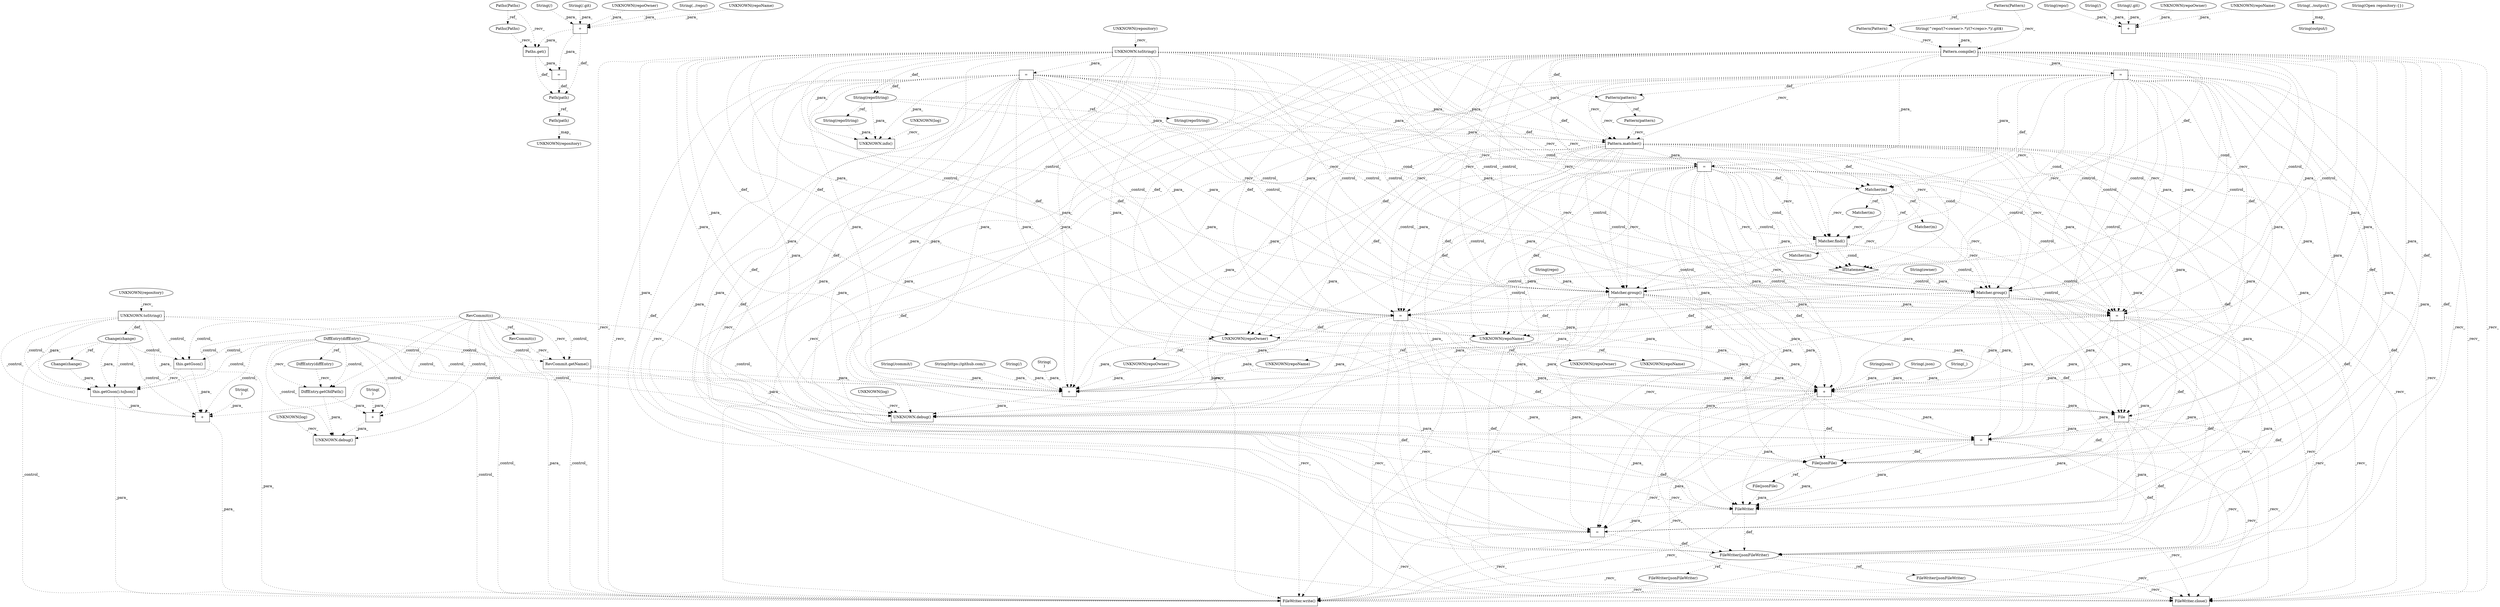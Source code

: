 digraph G {
1 [label="String(../repo/)" shape=ellipse]
2 [label="this.getGson().toJson()" shape=box]
3 [label="RevCommit.getName()" shape=box]
4 [label="DiffEntry.getOldPath()" shape=box]
5 [label="String(^repo/(?<owner>.*)/(?<repo>.*)/\.git$)" shape=ellipse]
6 [label="UNKNOWN(repoOwner)" shape=ellipse]
7 [label="UNKNOWN(repoName)" shape=ellipse]
8 [label="String(_)" shape=ellipse]
9 [label="RevCommit(c)" shape=ellipse]
10 [label="String(
)" shape=ellipse]
11 [label="=" shape=box]
12 [label="=" shape=box]
13 [label="FileWriter(jsonFileWriter)" shape=ellipse]
14 [label="Matcher(m)" shape=ellipse]
15 [label="UNKNOWN(repoName)" shape=ellipse]
16 [label="Matcher.group()" shape=box]
17 [label="UNKNOWN.debug()" shape=box]
18 [label="String(repo/)" shape=ellipse]
19 [label="Pattern(Pattern)" shape=ellipse]
20 [label="UNKNOWN(repository)" shape=ellipse]
21 [label="Paths.get()" shape=box]
22 [label="File" shape=box]
23 [label="Path(path)" shape=ellipse]
24 [label="+" shape=box]
25 [label="=" shape=box]
26 [label="UNKNOWN(repoOwner)" shape=ellipse]
27 [label="UNKNOWN(repository)" shape=ellipse]
28 [label="String(/)" shape=ellipse]
29 [label="+" shape=box]
30 [label="+" shape=box]
31 [label="IfStatement" shape=diamond]
32 [label="String(json/)" shape=ellipse]
33 [label="String(/.git)" shape=ellipse]
34 [label="File(jsonFile)" shape=ellipse]
35 [label="String(/)" shape=ellipse]
36 [label="DiffEntry(diffEntry)" shape=ellipse]
37 [label="String(/commit/)" shape=ellipse]
38 [label="String(repoString)" shape=ellipse]
39 [label="String(output/)" shape=ellipse]
40 [label="String(.json)" shape=ellipse]
41 [label="=" shape=box]
42 [label="String(https://github.com/)" shape=ellipse]
43 [label="FileWriter.close()" shape=box]
44 [label="=" shape=box]
45 [label="UNKNOWN(repository)" shape=ellipse]
46 [label="UNKNOWN(repoName)" shape=ellipse]
47 [label="Matcher.find()" shape=box]
48 [label="+" shape=box]
49 [label="String(repoString)" shape=ellipse]
50 [label="Pattern.matcher()" shape=box]
51 [label="Pattern.compile()" shape=box]
52 [label="Paths(Paths)" shape=ellipse]
53 [label="UNKNOWN(log)" shape=ellipse]
54 [label="+" shape=box]
55 [label="Change(change)" shape=ellipse]
56 [label="String(/.git)" shape=ellipse]
57 [label="FileWriter(jsonFileWriter)" shape=ellipse]
58 [label="UNKNOWN(repoOwner)" shape=ellipse]
59 [label="Pattern(pattern)" shape=ellipse]
60 [label="Matcher(m)" shape=ellipse]
61 [label="String(owner)" shape=ellipse]
62 [label="RevCommit(c)" shape=ellipse]
63 [label="String(
)" shape=ellipse]
64 [label="UNKNOWN.info()" shape=box]
65 [label="Matcher(m)" shape=ellipse]
66 [label="String(repoString)" shape=ellipse]
67 [label="=" shape=box]
68 [label="Path(path)" shape=ellipse]
69 [label="Matcher(m)" shape=ellipse]
70 [label="UNKNOWN(repoOwner)" shape=ellipse]
71 [label="String(../output/)" shape=ellipse]
72 [label="FileWriter.write()" shape=box]
73 [label="String(Open repository:{})" shape=ellipse]
74 [label="Pattern(pattern)" shape=ellipse]
75 [label="UNKNOWN.toString()" shape=box]
76 [label="String(repo)" shape=ellipse]
77 [label="this.getGson()" shape=box]
78 [label="=" shape=box]
79 [label="String(/)" shape=ellipse]
80 [label="FileWriter" shape=box]
81 [label="UNKNOWN(log)" shape=ellipse]
82 [label="UNKNOWN(log)" shape=ellipse]
83 [label="String(
)" shape=ellipse]
84 [label="Change(change)" shape=ellipse]
85 [label="File(jsonFile)" shape=ellipse]
86 [label="UNKNOWN.toString()" shape=box]
87 [label="FileWriter(jsonFileWriter)" shape=ellipse]
88 [label="Pattern(Pattern)" shape=ellipse]
89 [label="DiffEntry(diffEntry)" shape=ellipse]
90 [label="+" shape=box]
91 [label="UNKNOWN(repoName)" shape=ellipse]
92 [label="Matcher.group()" shape=box]
93 [label="UNKNOWN(repoOwner)" shape=ellipse]
94 [label="Paths(Paths)" shape=ellipse]
95 [label="UNKNOWN(repoName)" shape=ellipse]
96 [label="=" shape=box]
97 [label="UNKNOWN.debug()" shape=box]
84 -> 2 [label="_para_" style=dotted];
55 -> 2 [label="_para_" style=dotted];
86 -> 2 [label="_para_" style=dotted];
77 -> 2 [label="_recv_" style=dotted];
55 -> 2 [label="_control_" style=dotted];
86 -> 2 [label="_control_" style=dotted];
89 -> 2 [label="_control_" style=dotted];
62 -> 2 [label="_control_" style=dotted];
9 -> 3 [label="_recv_" style=dotted];
62 -> 3 [label="_recv_" style=dotted];
89 -> 3 [label="_control_" style=dotted];
62 -> 3 [label="_control_" style=dotted];
36 -> 4 [label="_recv_" style=dotted];
89 -> 4 [label="_recv_" style=dotted];
89 -> 4 [label="_control_" style=dotted];
62 -> 4 [label="_control_" style=dotted];
11 -> 6 [label="_def_" style=dotted];
92 -> 6 [label="_def_" style=dotted];
44 -> 6 [label="_def_" style=dotted];
50 -> 6 [label="_def_" style=dotted];
12 -> 6 [label="_def_" style=dotted];
75 -> 6 [label="_def_" style=dotted];
25 -> 6 [label="_def_" style=dotted];
51 -> 6 [label="_def_" style=dotted];
91 -> 7 [label="_ref_" style=dotted];
62 -> 9 [label="_ref_" style=dotted];
31 -> 11 [label="_control_" style=dotted];
92 -> 11 [label="_para_" style=dotted];
44 -> 11 [label="_para_" style=dotted];
50 -> 11 [label="_para_" style=dotted];
12 -> 11 [label="_para_" style=dotted];
75 -> 11 [label="_para_" style=dotted];
25 -> 11 [label="_para_" style=dotted];
51 -> 11 [label="_para_" style=dotted];
47 -> 11 [label="_control_" style=dotted];
44 -> 11 [label="_control_" style=dotted];
50 -> 11 [label="_control_" style=dotted];
12 -> 11 [label="_control_" style=dotted];
75 -> 11 [label="_control_" style=dotted];
25 -> 11 [label="_control_" style=dotted];
51 -> 11 [label="_control_" style=dotted];
75 -> 12 [label="_para_" style=dotted];
57 -> 13 [label="_ref_" style=dotted];
44 -> 14 [label="_def_" style=dotted];
50 -> 14 [label="_def_" style=dotted];
12 -> 14 [label="_def_" style=dotted];
75 -> 14 [label="_def_" style=dotted];
25 -> 14 [label="_def_" style=dotted];
51 -> 14 [label="_def_" style=dotted];
31 -> 16 [label="_control_" style=dotted];
65 -> 16 [label="_recv_" style=dotted];
76 -> 16 [label="_para_" style=dotted];
14 -> 16 [label="_recv_" style=dotted];
44 -> 16 [label="_recv_" style=dotted];
50 -> 16 [label="_recv_" style=dotted];
12 -> 16 [label="_recv_" style=dotted];
75 -> 16 [label="_recv_" style=dotted];
25 -> 16 [label="_recv_" style=dotted];
51 -> 16 [label="_recv_" style=dotted];
47 -> 16 [label="_control_" style=dotted];
44 -> 16 [label="_control_" style=dotted];
50 -> 16 [label="_control_" style=dotted];
12 -> 16 [label="_control_" style=dotted];
75 -> 16 [label="_control_" style=dotted];
25 -> 16 [label="_control_" style=dotted];
51 -> 16 [label="_control_" style=dotted];
82 -> 17 [label="_recv_" style=dotted];
48 -> 17 [label="_para_" style=dotted];
67 -> 17 [label="_para_" style=dotted];
16 -> 17 [label="_para_" style=dotted];
44 -> 17 [label="_para_" style=dotted];
50 -> 17 [label="_para_" style=dotted];
12 -> 17 [label="_para_" style=dotted];
75 -> 17 [label="_para_" style=dotted];
25 -> 17 [label="_para_" style=dotted];
51 -> 17 [label="_para_" style=dotted];
11 -> 17 [label="_para_" style=dotted];
92 -> 17 [label="_para_" style=dotted];
3 -> 17 [label="_para_" style=dotted];
89 -> 17 [label="_control_" style=dotted];
62 -> 17 [label="_control_" style=dotted];
52 -> 21 [label="_recv_" style=dotted];
94 -> 21 [label="_recv_" style=dotted];
29 -> 21 [label="_para_" style=dotted];
54 -> 22 [label="_para_" style=dotted];
67 -> 22 [label="_para_" style=dotted];
16 -> 22 [label="_para_" style=dotted];
44 -> 22 [label="_para_" style=dotted];
50 -> 22 [label="_para_" style=dotted];
12 -> 22 [label="_para_" style=dotted];
75 -> 22 [label="_para_" style=dotted];
25 -> 22 [label="_para_" style=dotted];
51 -> 22 [label="_para_" style=dotted];
11 -> 22 [label="_para_" style=dotted];
92 -> 22 [label="_para_" style=dotted];
41 -> 23 [label="_def_" style=dotted];
21 -> 23 [label="_def_" style=dotted];
29 -> 23 [label="_def_" style=dotted];
18 -> 24 [label="_para_" style=dotted];
70 -> 24 [label="_para_" style=dotted];
35 -> 24 [label="_para_" style=dotted];
95 -> 24 [label="_para_" style=dotted];
56 -> 24 [label="_para_" style=dotted];
51 -> 25 [label="_para_" style=dotted];
6 -> 26 [label="_ref_" style=dotted];
68 -> 27 [label="_map_" style=dotted];
1 -> 29 [label="_para_" style=dotted];
58 -> 29 [label="_para_" style=dotted];
28 -> 29 [label="_para_" style=dotted];
15 -> 29 [label="_para_" style=dotted];
33 -> 29 [label="_para_" style=dotted];
10 -> 30 [label="_para_" style=dotted];
2 -> 30 [label="_para_" style=dotted];
86 -> 30 [label="_para_" style=dotted];
77 -> 30 [label="_para_" style=dotted];
55 -> 30 [label="_control_" style=dotted];
86 -> 30 [label="_control_" style=dotted];
89 -> 30 [label="_control_" style=dotted];
62 -> 30 [label="_control_" style=dotted];
47 -> 31 [label="_cond_" style=dotted];
44 -> 31 [label="_cond_" style=dotted];
50 -> 31 [label="_cond_" style=dotted];
12 -> 31 [label="_cond_" style=dotted];
75 -> 31 [label="_cond_" style=dotted];
25 -> 31 [label="_cond_" style=dotted];
51 -> 31 [label="_cond_" style=dotted];
78 -> 34 [label="_def_" style=dotted];
22 -> 34 [label="_def_" style=dotted];
54 -> 34 [label="_def_" style=dotted];
67 -> 34 [label="_def_" style=dotted];
16 -> 34 [label="_def_" style=dotted];
44 -> 34 [label="_def_" style=dotted];
50 -> 34 [label="_def_" style=dotted];
12 -> 34 [label="_def_" style=dotted];
75 -> 34 [label="_def_" style=dotted];
25 -> 34 [label="_def_" style=dotted];
51 -> 34 [label="_def_" style=dotted];
11 -> 34 [label="_def_" style=dotted];
92 -> 34 [label="_def_" style=dotted];
89 -> 36 [label="_ref_" style=dotted];
12 -> 38 [label="_def_" style=dotted];
75 -> 38 [label="_def_" style=dotted];
71 -> 39 [label="_map_" style=dotted];
21 -> 41 [label="_para_" style=dotted];
29 -> 41 [label="_para_" style=dotted];
87 -> 43 [label="_recv_" style=dotted];
57 -> 43 [label="_recv_" style=dotted];
96 -> 43 [label="_recv_" style=dotted];
80 -> 43 [label="_recv_" style=dotted];
78 -> 43 [label="_recv_" style=dotted];
22 -> 43 [label="_recv_" style=dotted];
54 -> 43 [label="_recv_" style=dotted];
67 -> 43 [label="_recv_" style=dotted];
16 -> 43 [label="_recv_" style=dotted];
44 -> 43 [label="_recv_" style=dotted];
50 -> 43 [label="_recv_" style=dotted];
12 -> 43 [label="_recv_" style=dotted];
75 -> 43 [label="_recv_" style=dotted];
25 -> 43 [label="_recv_" style=dotted];
51 -> 43 [label="_recv_" style=dotted];
11 -> 43 [label="_recv_" style=dotted];
92 -> 43 [label="_recv_" style=dotted];
50 -> 44 [label="_para_" style=dotted];
12 -> 44 [label="_para_" style=dotted];
75 -> 44 [label="_para_" style=dotted];
25 -> 44 [label="_para_" style=dotted];
51 -> 44 [label="_para_" style=dotted];
91 -> 46 [label="_ref_" style=dotted];
69 -> 47 [label="_recv_" style=dotted];
14 -> 47 [label="_recv_" style=dotted];
44 -> 47 [label="_recv_" style=dotted];
50 -> 47 [label="_recv_" style=dotted];
12 -> 47 [label="_recv_" style=dotted];
75 -> 47 [label="_recv_" style=dotted];
25 -> 47 [label="_recv_" style=dotted];
51 -> 47 [label="_recv_" style=dotted];
42 -> 48 [label="_para_" style=dotted];
26 -> 48 [label="_para_" style=dotted];
79 -> 48 [label="_para_" style=dotted];
7 -> 48 [label="_para_" style=dotted];
37 -> 48 [label="_para_" style=dotted];
83 -> 48 [label="_para_" style=dotted];
91 -> 48 [label="_para_" style=dotted];
67 -> 48 [label="_para_" style=dotted];
16 -> 48 [label="_para_" style=dotted];
44 -> 48 [label="_para_" style=dotted];
50 -> 48 [label="_para_" style=dotted];
12 -> 48 [label="_para_" style=dotted];
75 -> 48 [label="_para_" style=dotted];
25 -> 48 [label="_para_" style=dotted];
51 -> 48 [label="_para_" style=dotted];
6 -> 48 [label="_para_" style=dotted];
11 -> 48 [label="_para_" style=dotted];
92 -> 48 [label="_para_" style=dotted];
3 -> 48 [label="_para_" style=dotted];
89 -> 48 [label="_control_" style=dotted];
62 -> 48 [label="_control_" style=dotted];
38 -> 49 [label="_ref_" style=dotted];
74 -> 50 [label="_recv_" style=dotted];
66 -> 50 [label="_para_" style=dotted];
38 -> 50 [label="_para_" style=dotted];
12 -> 50 [label="_para_" style=dotted];
75 -> 50 [label="_para_" style=dotted];
59 -> 50 [label="_recv_" style=dotted];
25 -> 50 [label="_recv_" style=dotted];
51 -> 50 [label="_recv_" style=dotted];
88 -> 51 [label="_recv_" style=dotted];
5 -> 51 [label="_para_" style=dotted];
19 -> 51 [label="_recv_" style=dotted];
94 -> 52 [label="_ref_" style=dotted];
32 -> 54 [label="_para_" style=dotted];
93 -> 54 [label="_para_" style=dotted];
8 -> 54 [label="_para_" style=dotted];
46 -> 54 [label="_para_" style=dotted];
40 -> 54 [label="_para_" style=dotted];
91 -> 54 [label="_para_" style=dotted];
67 -> 54 [label="_para_" style=dotted];
16 -> 54 [label="_para_" style=dotted];
44 -> 54 [label="_para_" style=dotted];
50 -> 54 [label="_para_" style=dotted];
12 -> 54 [label="_para_" style=dotted];
75 -> 54 [label="_para_" style=dotted];
25 -> 54 [label="_para_" style=dotted];
51 -> 54 [label="_para_" style=dotted];
6 -> 54 [label="_para_" style=dotted];
11 -> 54 [label="_para_" style=dotted];
92 -> 54 [label="_para_" style=dotted];
86 -> 55 [label="_def_" style=dotted];
96 -> 57 [label="_def_" style=dotted];
80 -> 57 [label="_def_" style=dotted];
78 -> 57 [label="_def_" style=dotted];
22 -> 57 [label="_def_" style=dotted];
54 -> 57 [label="_def_" style=dotted];
67 -> 57 [label="_def_" style=dotted];
16 -> 57 [label="_def_" style=dotted];
44 -> 57 [label="_def_" style=dotted];
50 -> 57 [label="_def_" style=dotted];
12 -> 57 [label="_def_" style=dotted];
75 -> 57 [label="_def_" style=dotted];
25 -> 57 [label="_def_" style=dotted];
51 -> 57 [label="_def_" style=dotted];
11 -> 57 [label="_def_" style=dotted];
92 -> 57 [label="_def_" style=dotted];
25 -> 59 [label="_def_" style=dotted];
51 -> 59 [label="_def_" style=dotted];
14 -> 60 [label="_ref_" style=dotted];
53 -> 64 [label="_recv_" style=dotted];
49 -> 64 [label="_para_" style=dotted];
38 -> 64 [label="_para_" style=dotted];
12 -> 64 [label="_para_" style=dotted];
75 -> 64 [label="_para_" style=dotted];
14 -> 65 [label="_ref_" style=dotted];
38 -> 66 [label="_ref_" style=dotted];
31 -> 67 [label="_control_" style=dotted];
16 -> 67 [label="_para_" style=dotted];
44 -> 67 [label="_para_" style=dotted];
50 -> 67 [label="_para_" style=dotted];
12 -> 67 [label="_para_" style=dotted];
75 -> 67 [label="_para_" style=dotted];
25 -> 67 [label="_para_" style=dotted];
51 -> 67 [label="_para_" style=dotted];
47 -> 67 [label="_control_" style=dotted];
44 -> 67 [label="_control_" style=dotted];
50 -> 67 [label="_control_" style=dotted];
12 -> 67 [label="_control_" style=dotted];
75 -> 67 [label="_control_" style=dotted];
25 -> 67 [label="_control_" style=dotted];
51 -> 67 [label="_control_" style=dotted];
23 -> 68 [label="_ref_" style=dotted];
14 -> 69 [label="_ref_" style=dotted];
13 -> 72 [label="_recv_" style=dotted];
30 -> 72 [label="_para_" style=dotted];
2 -> 72 [label="_para_" style=dotted];
86 -> 72 [label="_para_" style=dotted];
77 -> 72 [label="_para_" style=dotted];
57 -> 72 [label="_recv_" style=dotted];
96 -> 72 [label="_recv_" style=dotted];
80 -> 72 [label="_recv_" style=dotted];
78 -> 72 [label="_recv_" style=dotted];
22 -> 72 [label="_recv_" style=dotted];
54 -> 72 [label="_recv_" style=dotted];
67 -> 72 [label="_recv_" style=dotted];
16 -> 72 [label="_recv_" style=dotted];
44 -> 72 [label="_recv_" style=dotted];
50 -> 72 [label="_recv_" style=dotted];
12 -> 72 [label="_recv_" style=dotted];
75 -> 72 [label="_recv_" style=dotted];
25 -> 72 [label="_recv_" style=dotted];
51 -> 72 [label="_recv_" style=dotted];
11 -> 72 [label="_recv_" style=dotted];
92 -> 72 [label="_recv_" style=dotted];
55 -> 72 [label="_control_" style=dotted];
86 -> 72 [label="_control_" style=dotted];
89 -> 72 [label="_control_" style=dotted];
62 -> 72 [label="_control_" style=dotted];
59 -> 74 [label="_ref_" style=dotted];
45 -> 75 [label="_recv_" style=dotted];
55 -> 77 [label="_control_" style=dotted];
86 -> 77 [label="_control_" style=dotted];
89 -> 77 [label="_control_" style=dotted];
62 -> 77 [label="_control_" style=dotted];
22 -> 78 [label="_para_" style=dotted];
54 -> 78 [label="_para_" style=dotted];
67 -> 78 [label="_para_" style=dotted];
16 -> 78 [label="_para_" style=dotted];
44 -> 78 [label="_para_" style=dotted];
50 -> 78 [label="_para_" style=dotted];
12 -> 78 [label="_para_" style=dotted];
75 -> 78 [label="_para_" style=dotted];
25 -> 78 [label="_para_" style=dotted];
51 -> 78 [label="_para_" style=dotted];
11 -> 78 [label="_para_" style=dotted];
92 -> 78 [label="_para_" style=dotted];
85 -> 80 [label="_para_" style=dotted];
34 -> 80 [label="_para_" style=dotted];
78 -> 80 [label="_para_" style=dotted];
22 -> 80 [label="_para_" style=dotted];
54 -> 80 [label="_para_" style=dotted];
67 -> 80 [label="_para_" style=dotted];
16 -> 80 [label="_para_" style=dotted];
44 -> 80 [label="_para_" style=dotted];
50 -> 80 [label="_para_" style=dotted];
12 -> 80 [label="_para_" style=dotted];
75 -> 80 [label="_para_" style=dotted];
25 -> 80 [label="_para_" style=dotted];
51 -> 80 [label="_para_" style=dotted];
11 -> 80 [label="_para_" style=dotted];
92 -> 80 [label="_para_" style=dotted];
55 -> 84 [label="_ref_" style=dotted];
34 -> 85 [label="_ref_" style=dotted];
20 -> 86 [label="_recv_" style=dotted];
57 -> 87 [label="_ref_" style=dotted];
19 -> 88 [label="_ref_" style=dotted];
63 -> 90 [label="_para_" style=dotted];
4 -> 90 [label="_para_" style=dotted];
89 -> 90 [label="_control_" style=dotted];
62 -> 90 [label="_control_" style=dotted];
67 -> 91 [label="_def_" style=dotted];
16 -> 91 [label="_def_" style=dotted];
44 -> 91 [label="_def_" style=dotted];
50 -> 91 [label="_def_" style=dotted];
12 -> 91 [label="_def_" style=dotted];
75 -> 91 [label="_def_" style=dotted];
25 -> 91 [label="_def_" style=dotted];
51 -> 91 [label="_def_" style=dotted];
31 -> 92 [label="_control_" style=dotted];
60 -> 92 [label="_recv_" style=dotted];
61 -> 92 [label="_para_" style=dotted];
14 -> 92 [label="_recv_" style=dotted];
44 -> 92 [label="_recv_" style=dotted];
50 -> 92 [label="_recv_" style=dotted];
12 -> 92 [label="_recv_" style=dotted];
75 -> 92 [label="_recv_" style=dotted];
25 -> 92 [label="_recv_" style=dotted];
51 -> 92 [label="_recv_" style=dotted];
47 -> 92 [label="_control_" style=dotted];
44 -> 92 [label="_control_" style=dotted];
50 -> 92 [label="_control_" style=dotted];
12 -> 92 [label="_control_" style=dotted];
75 -> 92 [label="_control_" style=dotted];
25 -> 92 [label="_control_" style=dotted];
51 -> 92 [label="_control_" style=dotted];
6 -> 93 [label="_ref_" style=dotted];
80 -> 96 [label="_para_" style=dotted];
78 -> 96 [label="_para_" style=dotted];
22 -> 96 [label="_para_" style=dotted];
54 -> 96 [label="_para_" style=dotted];
67 -> 96 [label="_para_" style=dotted];
16 -> 96 [label="_para_" style=dotted];
44 -> 96 [label="_para_" style=dotted];
50 -> 96 [label="_para_" style=dotted];
12 -> 96 [label="_para_" style=dotted];
75 -> 96 [label="_para_" style=dotted];
25 -> 96 [label="_para_" style=dotted];
51 -> 96 [label="_para_" style=dotted];
11 -> 96 [label="_para_" style=dotted];
92 -> 96 [label="_para_" style=dotted];
81 -> 97 [label="_recv_" style=dotted];
90 -> 97 [label="_para_" style=dotted];
4 -> 97 [label="_para_" style=dotted];
89 -> 97 [label="_control_" style=dotted];
62 -> 97 [label="_control_" style=dotted];
}